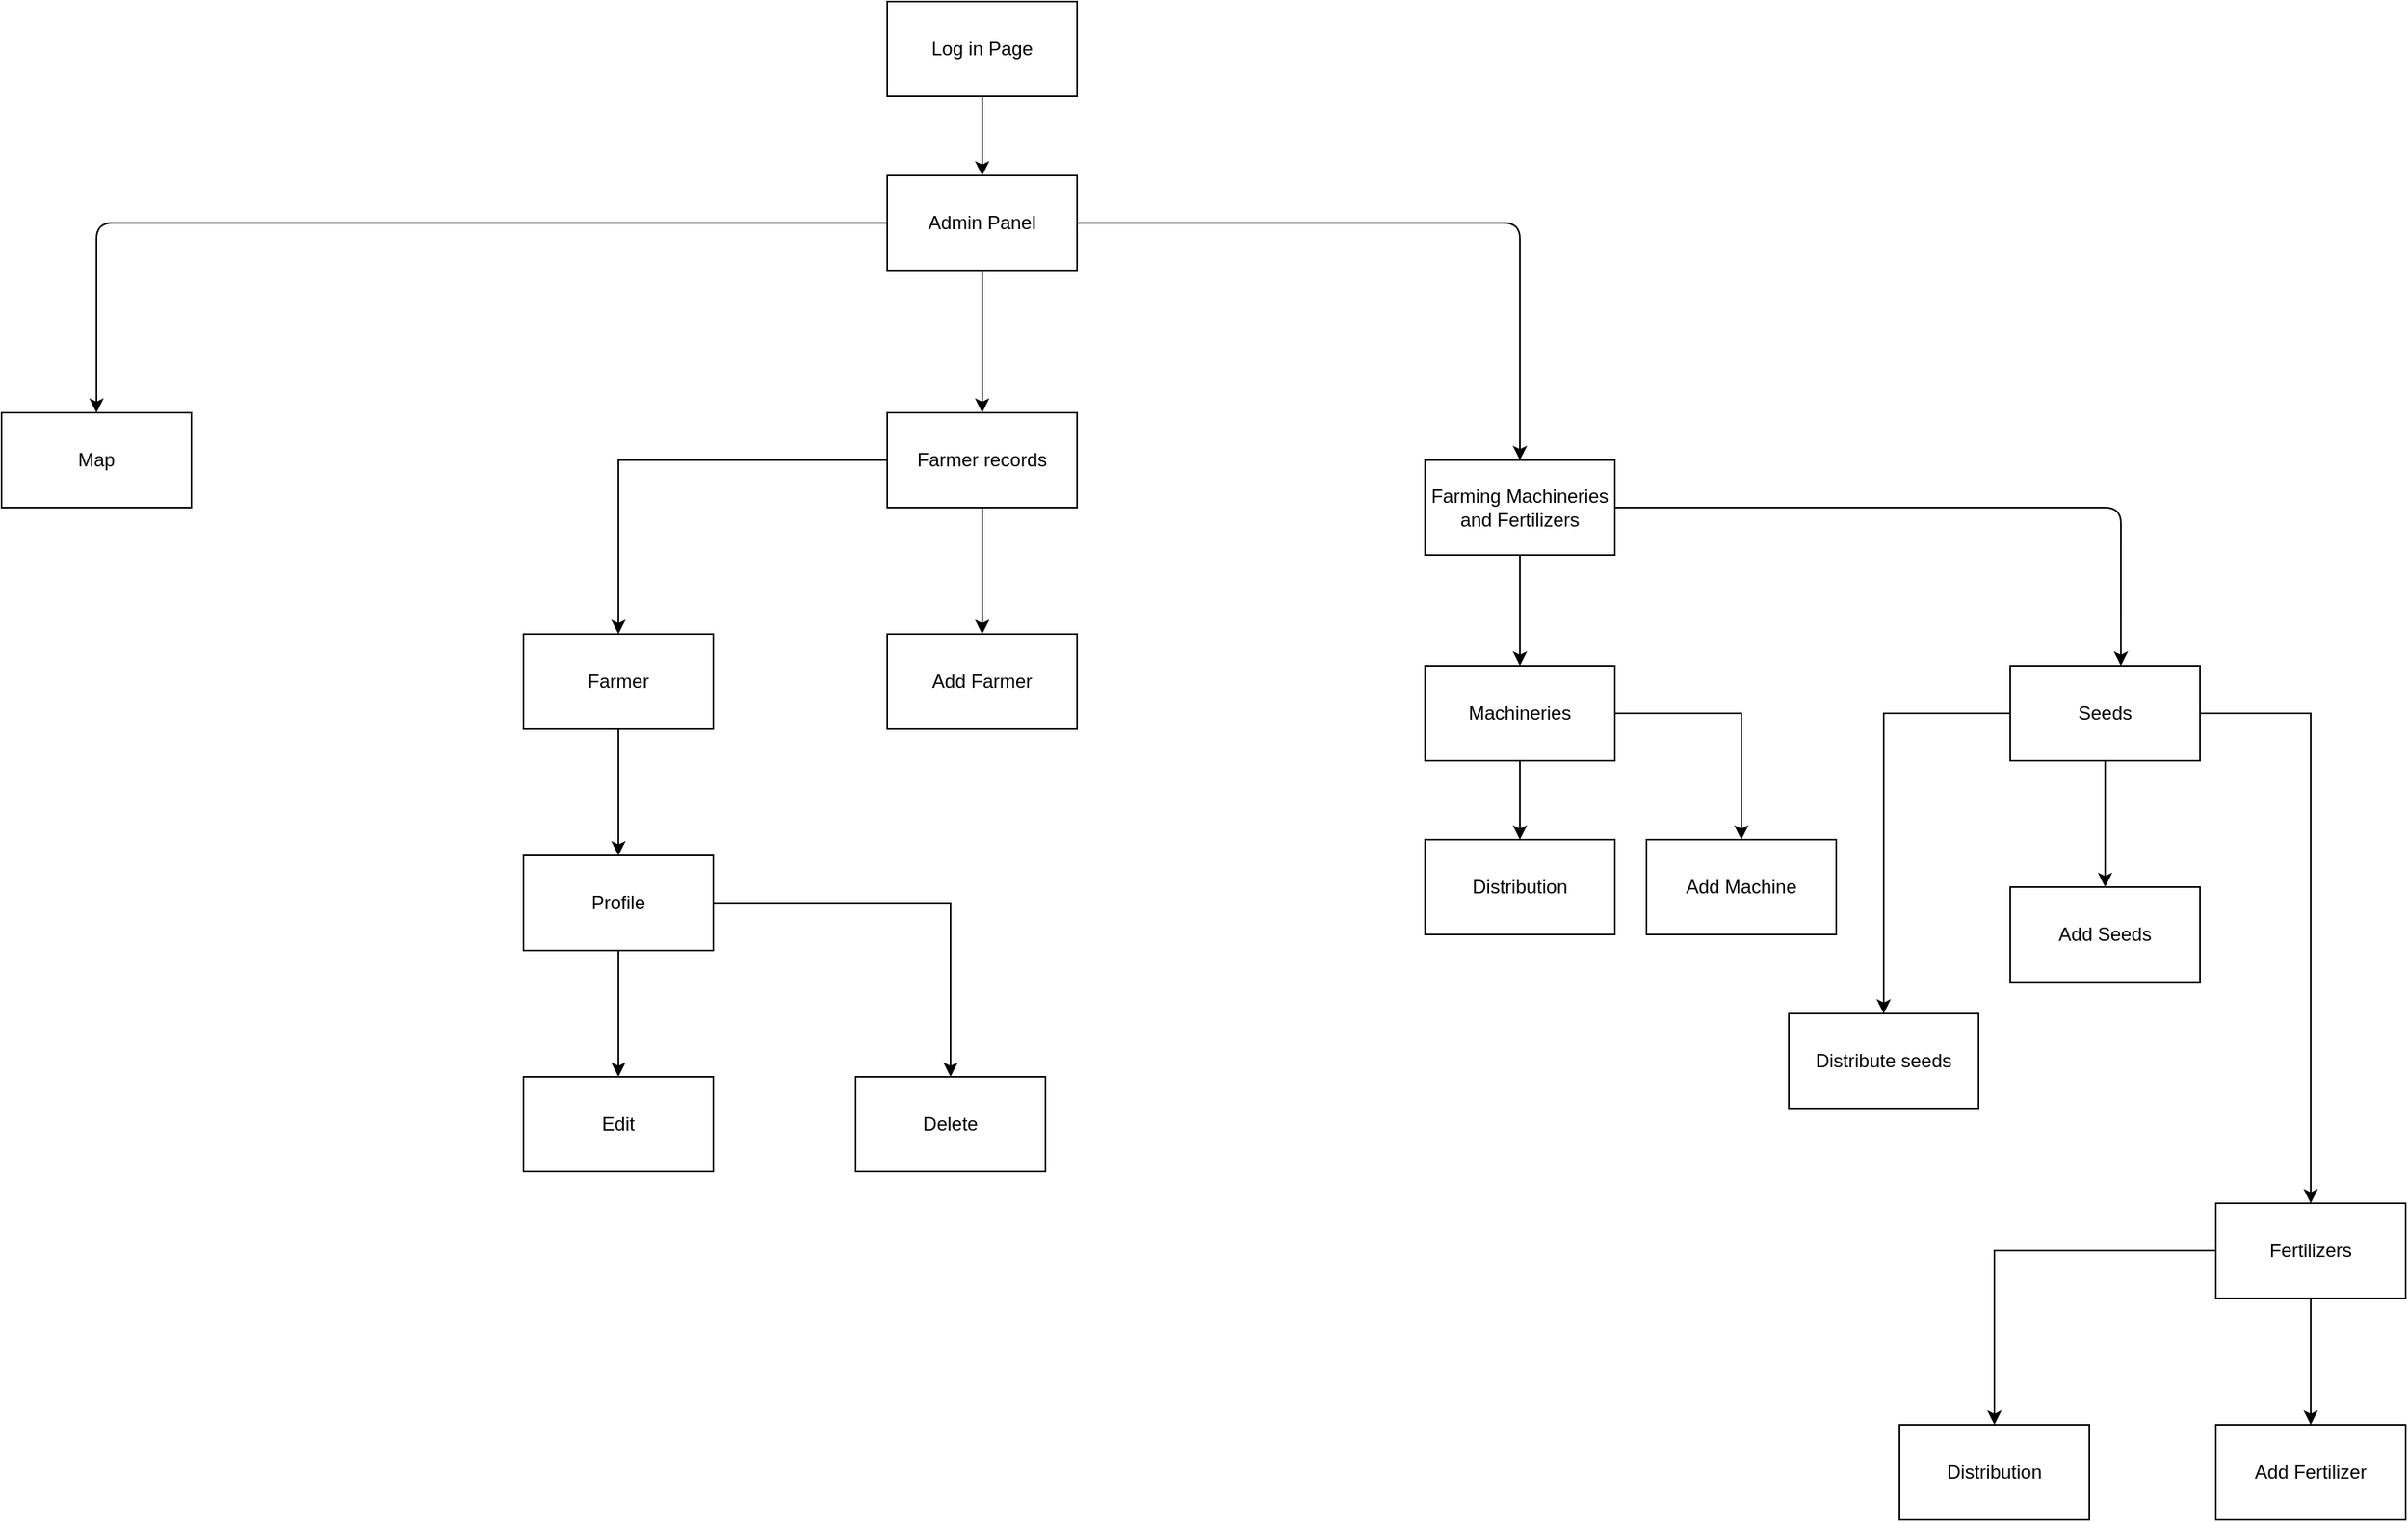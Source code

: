 <mxfile version="13.0.3" type="device"><diagram id="6hKpfjYQ6agg6YJR4-Sd" name="Page-1"><mxGraphModel dx="852" dy="494" grid="1" gridSize="10" guides="1" tooltips="1" connect="1" arrows="1" fold="1" page="1" pageScale="1" pageWidth="1920" pageHeight="1200" math="0" shadow="0"><root><mxCell id="0"/><mxCell id="1" parent="0"/><mxCell id="pZwU7xijWUUFFOMaDM_7-3" value="" style="edgeStyle=orthogonalEdgeStyle;rounded=0;orthogonalLoop=1;jettySize=auto;html=1;" parent="1" source="pZwU7xijWUUFFOMaDM_7-1" target="pZwU7xijWUUFFOMaDM_7-2" edge="1"><mxGeometry relative="1" as="geometry"/></mxCell><mxCell id="pZwU7xijWUUFFOMaDM_7-1" value="Log in Page" style="rounded=0;whiteSpace=wrap;html=1;" parent="1" vertex="1"><mxGeometry x="900" y="80" width="120" height="60" as="geometry"/></mxCell><mxCell id="pZwU7xijWUUFFOMaDM_7-7" value="" style="edgeStyle=orthogonalEdgeStyle;rounded=0;orthogonalLoop=1;jettySize=auto;html=1;" parent="1" source="pZwU7xijWUUFFOMaDM_7-2" target="pZwU7xijWUUFFOMaDM_7-6" edge="1"><mxGeometry relative="1" as="geometry"/></mxCell><mxCell id="pZwU7xijWUUFFOMaDM_7-2" value="Admin Panel" style="rounded=0;whiteSpace=wrap;html=1;" parent="1" vertex="1"><mxGeometry x="900" y="190" width="120" height="60" as="geometry"/></mxCell><mxCell id="p9qh3QJItNJcERvcXVH5-2" value="" style="edgeStyle=orthogonalEdgeStyle;rounded=0;orthogonalLoop=1;jettySize=auto;html=1;" parent="1" source="pZwU7xijWUUFFOMaDM_7-6" target="p9qh3QJItNJcERvcXVH5-1" edge="1"><mxGeometry relative="1" as="geometry"/></mxCell><mxCell id="p9qh3QJItNJcERvcXVH5-4" value="" style="edgeStyle=orthogonalEdgeStyle;rounded=0;orthogonalLoop=1;jettySize=auto;html=1;" parent="1" source="pZwU7xijWUUFFOMaDM_7-6" target="p9qh3QJItNJcERvcXVH5-3" edge="1"><mxGeometry relative="1" as="geometry"/></mxCell><mxCell id="pZwU7xijWUUFFOMaDM_7-6" value="Farmer records" style="rounded=0;whiteSpace=wrap;html=1;" parent="1" vertex="1"><mxGeometry x="900" y="340" width="120" height="60" as="geometry"/></mxCell><mxCell id="p9qh3QJItNJcERvcXVH5-6" value="" style="edgeStyle=orthogonalEdgeStyle;rounded=0;orthogonalLoop=1;jettySize=auto;html=1;" parent="1" source="p9qh3QJItNJcERvcXVH5-3" target="p9qh3QJItNJcERvcXVH5-5" edge="1"><mxGeometry relative="1" as="geometry"/></mxCell><mxCell id="p9qh3QJItNJcERvcXVH5-3" value="Farmer" style="rounded=0;whiteSpace=wrap;html=1;" parent="1" vertex="1"><mxGeometry x="670" y="480" width="120" height="60" as="geometry"/></mxCell><mxCell id="zR3kVrtB-3Tb_K47PcCI-2" value="" style="edgeStyle=orthogonalEdgeStyle;rounded=0;orthogonalLoop=1;jettySize=auto;html=1;" edge="1" parent="1" source="p9qh3QJItNJcERvcXVH5-5" target="zR3kVrtB-3Tb_K47PcCI-1"><mxGeometry relative="1" as="geometry"/></mxCell><mxCell id="zR3kVrtB-3Tb_K47PcCI-4" value="" style="edgeStyle=orthogonalEdgeStyle;rounded=0;orthogonalLoop=1;jettySize=auto;html=1;" edge="1" parent="1" source="p9qh3QJItNJcERvcXVH5-5" target="zR3kVrtB-3Tb_K47PcCI-3"><mxGeometry relative="1" as="geometry"/></mxCell><mxCell id="p9qh3QJItNJcERvcXVH5-5" value="Profile" style="rounded=0;whiteSpace=wrap;html=1;" parent="1" vertex="1"><mxGeometry x="670" y="620" width="120" height="60" as="geometry"/></mxCell><mxCell id="zR3kVrtB-3Tb_K47PcCI-3" value="Delete" style="rounded=0;whiteSpace=wrap;html=1;" vertex="1" parent="1"><mxGeometry x="880" y="760" width="120" height="60" as="geometry"/></mxCell><mxCell id="zR3kVrtB-3Tb_K47PcCI-1" value="Edit" style="rounded=0;whiteSpace=wrap;html=1;" vertex="1" parent="1"><mxGeometry x="670" y="760" width="120" height="60" as="geometry"/></mxCell><mxCell id="p9qh3QJItNJcERvcXVH5-1" value="Add Farmer" style="rounded=0;whiteSpace=wrap;html=1;" parent="1" vertex="1"><mxGeometry x="900" y="480" width="120" height="60" as="geometry"/></mxCell><mxCell id="pZwU7xijWUUFFOMaDM_7-8" value="Map" style="rounded=0;whiteSpace=wrap;html=1;" parent="1" vertex="1"><mxGeometry x="340" y="340" width="120" height="60" as="geometry"/></mxCell><mxCell id="pZwU7xijWUUFFOMaDM_7-13" value="" style="endArrow=classic;html=1;exitX=0;exitY=0.5;exitDx=0;exitDy=0;entryX=0.5;entryY=0;entryDx=0;entryDy=0;" parent="1" source="pZwU7xijWUUFFOMaDM_7-2" target="pZwU7xijWUUFFOMaDM_7-8" edge="1"><mxGeometry width="50" height="50" relative="1" as="geometry"><mxPoint x="160" y="310" as="sourcePoint"/><mxPoint x="210" y="260" as="targetPoint"/><Array as="points"><mxPoint x="400" y="220"/></Array></mxGeometry></mxCell><mxCell id="pZwU7xijWUUFFOMaDM_7-18" value="" style="edgeStyle=orthogonalEdgeStyle;rounded=0;orthogonalLoop=1;jettySize=auto;html=1;entryX=0.5;entryY=0;entryDx=0;entryDy=0;" parent="1" source="pZwU7xijWUUFFOMaDM_7-14" target="pZwU7xijWUUFFOMaDM_7-16" edge="1"><mxGeometry relative="1" as="geometry"><mxPoint x="1450" y="490.0" as="targetPoint"/></mxGeometry></mxCell><mxCell id="pZwU7xijWUUFFOMaDM_7-14" value="Farming Machineries&lt;br&gt;and Fertilizers" style="rounded=0;whiteSpace=wrap;html=1;" parent="1" vertex="1"><mxGeometry x="1240" y="370" width="120" height="60" as="geometry"/></mxCell><mxCell id="pZwU7xijWUUFFOMaDM_7-15" value="" style="endArrow=classic;html=1;exitX=1;exitY=0.5;exitDx=0;exitDy=0;entryX=0.5;entryY=0;entryDx=0;entryDy=0;" parent="1" source="pZwU7xijWUUFFOMaDM_7-2" target="pZwU7xijWUUFFOMaDM_7-14" edge="1"><mxGeometry width="50" height="50" relative="1" as="geometry"><mxPoint x="410" y="340" as="sourcePoint"/><mxPoint x="460" y="290" as="targetPoint"/><Array as="points"><mxPoint x="1300" y="220"/></Array></mxGeometry></mxCell><mxCell id="p9qh3QJItNJcERvcXVH5-10" value="" style="edgeStyle=orthogonalEdgeStyle;rounded=0;orthogonalLoop=1;jettySize=auto;html=1;" parent="1" source="pZwU7xijWUUFFOMaDM_7-16" target="p9qh3QJItNJcERvcXVH5-9" edge="1"><mxGeometry relative="1" as="geometry"/></mxCell><mxCell id="p9qh3QJItNJcERvcXVH5-12" value="" style="edgeStyle=orthogonalEdgeStyle;rounded=0;orthogonalLoop=1;jettySize=auto;html=1;" parent="1" source="pZwU7xijWUUFFOMaDM_7-16" target="p9qh3QJItNJcERvcXVH5-11" edge="1"><mxGeometry relative="1" as="geometry"/></mxCell><mxCell id="pZwU7xijWUUFFOMaDM_7-16" value="Machineries" style="rounded=0;whiteSpace=wrap;html=1;" parent="1" vertex="1"><mxGeometry x="1240" y="500" width="120" height="60" as="geometry"/></mxCell><mxCell id="p9qh3QJItNJcERvcXVH5-11" value="Distribution" style="rounded=0;whiteSpace=wrap;html=1;" parent="1" vertex="1"><mxGeometry x="1240" y="610" width="120" height="60" as="geometry"/></mxCell><mxCell id="p9qh3QJItNJcERvcXVH5-9" value="Add Machine" style="rounded=0;whiteSpace=wrap;html=1;" parent="1" vertex="1"><mxGeometry x="1380" y="610" width="120" height="60" as="geometry"/></mxCell><mxCell id="p9qh3QJItNJcERvcXVH5-15" value="" style="edgeStyle=orthogonalEdgeStyle;rounded=0;orthogonalLoop=1;jettySize=auto;html=1;" parent="1" source="pZwU7xijWUUFFOMaDM_7-19" target="p9qh3QJItNJcERvcXVH5-14" edge="1"><mxGeometry relative="1" as="geometry"/></mxCell><mxCell id="p9qh3QJItNJcERvcXVH5-17" value="" style="edgeStyle=orthogonalEdgeStyle;rounded=0;orthogonalLoop=1;jettySize=auto;html=1;" parent="1" source="pZwU7xijWUUFFOMaDM_7-19" target="p9qh3QJItNJcERvcXVH5-16" edge="1"><mxGeometry relative="1" as="geometry"/></mxCell><mxCell id="p9qh3QJItNJcERvcXVH5-19" value="" style="edgeStyle=orthogonalEdgeStyle;rounded=0;orthogonalLoop=1;jettySize=auto;html=1;" parent="1" source="pZwU7xijWUUFFOMaDM_7-19" target="p9qh3QJItNJcERvcXVH5-18" edge="1"><mxGeometry relative="1" as="geometry"/></mxCell><mxCell id="pZwU7xijWUUFFOMaDM_7-19" value="Seeds" style="rounded=0;whiteSpace=wrap;html=1;" parent="1" vertex="1"><mxGeometry x="1610" y="500" width="120" height="60" as="geometry"/></mxCell><mxCell id="p9qh3QJItNJcERvcXVH5-21" value="" style="edgeStyle=orthogonalEdgeStyle;rounded=0;orthogonalLoop=1;jettySize=auto;html=1;" parent="1" source="p9qh3QJItNJcERvcXVH5-18" target="p9qh3QJItNJcERvcXVH5-20" edge="1"><mxGeometry relative="1" as="geometry"/></mxCell><mxCell id="p9qh3QJItNJcERvcXVH5-23" value="" style="edgeStyle=orthogonalEdgeStyle;rounded=0;orthogonalLoop=1;jettySize=auto;html=1;" parent="1" source="p9qh3QJItNJcERvcXVH5-18" target="p9qh3QJItNJcERvcXVH5-22" edge="1"><mxGeometry relative="1" as="geometry"/></mxCell><mxCell id="p9qh3QJItNJcERvcXVH5-18" value="Fertilizers" style="rounded=0;whiteSpace=wrap;html=1;" parent="1" vertex="1"><mxGeometry x="1740" y="840" width="120" height="60" as="geometry"/></mxCell><mxCell id="p9qh3QJItNJcERvcXVH5-22" value="Distribution" style="rounded=0;whiteSpace=wrap;html=1;" parent="1" vertex="1"><mxGeometry x="1540" y="980" width="120" height="60" as="geometry"/></mxCell><mxCell id="p9qh3QJItNJcERvcXVH5-20" value="Add Fertilizer" style="rounded=0;whiteSpace=wrap;html=1;" parent="1" vertex="1"><mxGeometry x="1740" y="980" width="120" height="60" as="geometry"/></mxCell><mxCell id="p9qh3QJItNJcERvcXVH5-16" value="Distribute seeds" style="rounded=0;whiteSpace=wrap;html=1;" parent="1" vertex="1"><mxGeometry x="1470" y="720" width="120" height="60" as="geometry"/></mxCell><mxCell id="p9qh3QJItNJcERvcXVH5-14" value="Add Seeds" style="rounded=0;whiteSpace=wrap;html=1;" parent="1" vertex="1"><mxGeometry x="1610" y="640" width="120" height="60" as="geometry"/></mxCell><mxCell id="pZwU7xijWUUFFOMaDM_7-20" value="" style="endArrow=classic;html=1;exitX=1;exitY=0.5;exitDx=0;exitDy=0;entryX=0.583;entryY=0;entryDx=0;entryDy=0;entryPerimeter=0;" parent="1" source="pZwU7xijWUUFFOMaDM_7-14" target="pZwU7xijWUUFFOMaDM_7-19" edge="1"><mxGeometry width="50" height="50" relative="1" as="geometry"><mxPoint x="1430" y="500" as="sourcePoint"/><mxPoint x="1480" y="450" as="targetPoint"/><Array as="points"><mxPoint x="1680" y="400"/></Array></mxGeometry></mxCell></root></mxGraphModel></diagram></mxfile>
